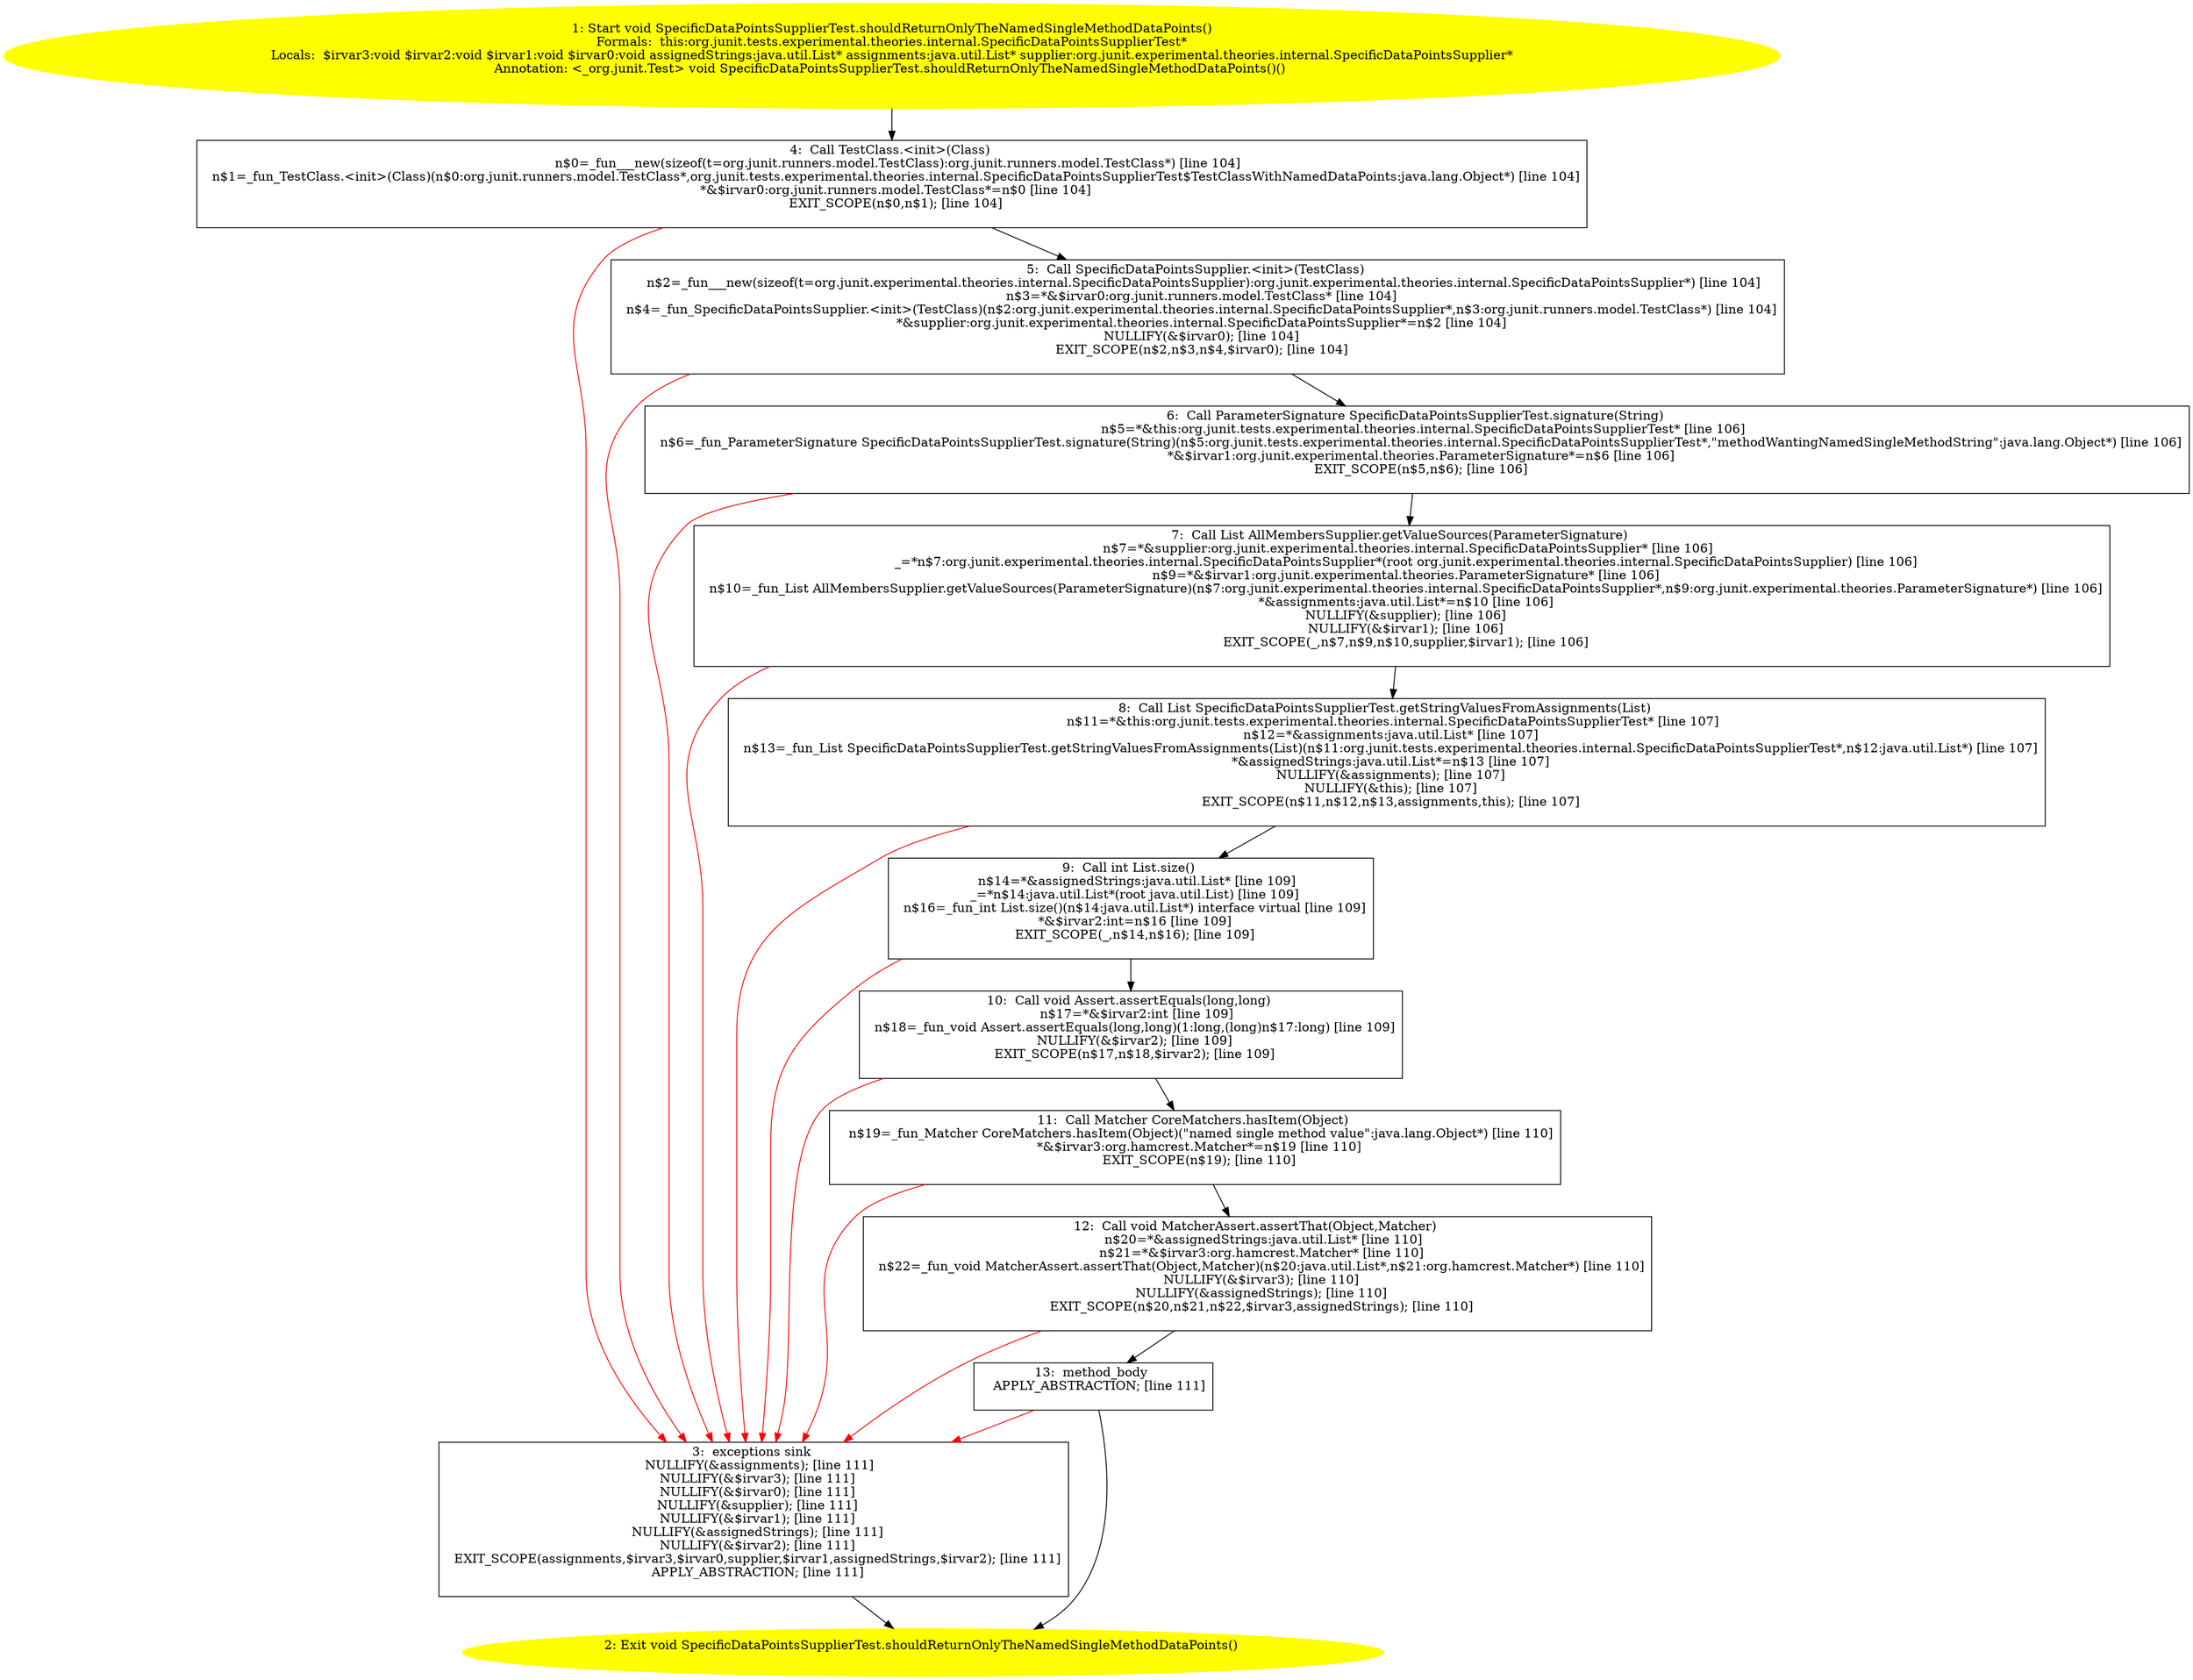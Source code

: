 /* @generated */
digraph cfg {
"org.junit.tests.experimental.theories.internal.SpecificDataPointsSupplierTest.shouldReturnOnlyTheNam.f7fde4fcbd826f648b851c2ea65b81ce_1" [label="1: Start void SpecificDataPointsSupplierTest.shouldReturnOnlyTheNamedSingleMethodDataPoints()\nFormals:  this:org.junit.tests.experimental.theories.internal.SpecificDataPointsSupplierTest*\nLocals:  $irvar3:void $irvar2:void $irvar1:void $irvar0:void assignedStrings:java.util.List* assignments:java.util.List* supplier:org.junit.experimental.theories.internal.SpecificDataPointsSupplier*\nAnnotation: <_org.junit.Test> void SpecificDataPointsSupplierTest.shouldReturnOnlyTheNamedSingleMethodDataPoints()() \n  " color=yellow style=filled]
	

	 "org.junit.tests.experimental.theories.internal.SpecificDataPointsSupplierTest.shouldReturnOnlyTheNam.f7fde4fcbd826f648b851c2ea65b81ce_1" -> "org.junit.tests.experimental.theories.internal.SpecificDataPointsSupplierTest.shouldReturnOnlyTheNam.f7fde4fcbd826f648b851c2ea65b81ce_4" ;
"org.junit.tests.experimental.theories.internal.SpecificDataPointsSupplierTest.shouldReturnOnlyTheNam.f7fde4fcbd826f648b851c2ea65b81ce_2" [label="2: Exit void SpecificDataPointsSupplierTest.shouldReturnOnlyTheNamedSingleMethodDataPoints() \n  " color=yellow style=filled]
	

"org.junit.tests.experimental.theories.internal.SpecificDataPointsSupplierTest.shouldReturnOnlyTheNam.f7fde4fcbd826f648b851c2ea65b81ce_3" [label="3:  exceptions sink \n   NULLIFY(&assignments); [line 111]\n  NULLIFY(&$irvar3); [line 111]\n  NULLIFY(&$irvar0); [line 111]\n  NULLIFY(&supplier); [line 111]\n  NULLIFY(&$irvar1); [line 111]\n  NULLIFY(&assignedStrings); [line 111]\n  NULLIFY(&$irvar2); [line 111]\n  EXIT_SCOPE(assignments,$irvar3,$irvar0,supplier,$irvar1,assignedStrings,$irvar2); [line 111]\n  APPLY_ABSTRACTION; [line 111]\n " shape="box"]
	

	 "org.junit.tests.experimental.theories.internal.SpecificDataPointsSupplierTest.shouldReturnOnlyTheNam.f7fde4fcbd826f648b851c2ea65b81ce_3" -> "org.junit.tests.experimental.theories.internal.SpecificDataPointsSupplierTest.shouldReturnOnlyTheNam.f7fde4fcbd826f648b851c2ea65b81ce_2" ;
"org.junit.tests.experimental.theories.internal.SpecificDataPointsSupplierTest.shouldReturnOnlyTheNam.f7fde4fcbd826f648b851c2ea65b81ce_4" [label="4:  Call TestClass.<init>(Class) \n   n$0=_fun___new(sizeof(t=org.junit.runners.model.TestClass):org.junit.runners.model.TestClass*) [line 104]\n  n$1=_fun_TestClass.<init>(Class)(n$0:org.junit.runners.model.TestClass*,org.junit.tests.experimental.theories.internal.SpecificDataPointsSupplierTest$TestClassWithNamedDataPoints:java.lang.Object*) [line 104]\n  *&$irvar0:org.junit.runners.model.TestClass*=n$0 [line 104]\n  EXIT_SCOPE(n$0,n$1); [line 104]\n " shape="box"]
	

	 "org.junit.tests.experimental.theories.internal.SpecificDataPointsSupplierTest.shouldReturnOnlyTheNam.f7fde4fcbd826f648b851c2ea65b81ce_4" -> "org.junit.tests.experimental.theories.internal.SpecificDataPointsSupplierTest.shouldReturnOnlyTheNam.f7fde4fcbd826f648b851c2ea65b81ce_5" ;
	 "org.junit.tests.experimental.theories.internal.SpecificDataPointsSupplierTest.shouldReturnOnlyTheNam.f7fde4fcbd826f648b851c2ea65b81ce_4" -> "org.junit.tests.experimental.theories.internal.SpecificDataPointsSupplierTest.shouldReturnOnlyTheNam.f7fde4fcbd826f648b851c2ea65b81ce_3" [color="red" ];
"org.junit.tests.experimental.theories.internal.SpecificDataPointsSupplierTest.shouldReturnOnlyTheNam.f7fde4fcbd826f648b851c2ea65b81ce_5" [label="5:  Call SpecificDataPointsSupplier.<init>(TestClass) \n   n$2=_fun___new(sizeof(t=org.junit.experimental.theories.internal.SpecificDataPointsSupplier):org.junit.experimental.theories.internal.SpecificDataPointsSupplier*) [line 104]\n  n$3=*&$irvar0:org.junit.runners.model.TestClass* [line 104]\n  n$4=_fun_SpecificDataPointsSupplier.<init>(TestClass)(n$2:org.junit.experimental.theories.internal.SpecificDataPointsSupplier*,n$3:org.junit.runners.model.TestClass*) [line 104]\n  *&supplier:org.junit.experimental.theories.internal.SpecificDataPointsSupplier*=n$2 [line 104]\n  NULLIFY(&$irvar0); [line 104]\n  EXIT_SCOPE(n$2,n$3,n$4,$irvar0); [line 104]\n " shape="box"]
	

	 "org.junit.tests.experimental.theories.internal.SpecificDataPointsSupplierTest.shouldReturnOnlyTheNam.f7fde4fcbd826f648b851c2ea65b81ce_5" -> "org.junit.tests.experimental.theories.internal.SpecificDataPointsSupplierTest.shouldReturnOnlyTheNam.f7fde4fcbd826f648b851c2ea65b81ce_6" ;
	 "org.junit.tests.experimental.theories.internal.SpecificDataPointsSupplierTest.shouldReturnOnlyTheNam.f7fde4fcbd826f648b851c2ea65b81ce_5" -> "org.junit.tests.experimental.theories.internal.SpecificDataPointsSupplierTest.shouldReturnOnlyTheNam.f7fde4fcbd826f648b851c2ea65b81ce_3" [color="red" ];
"org.junit.tests.experimental.theories.internal.SpecificDataPointsSupplierTest.shouldReturnOnlyTheNam.f7fde4fcbd826f648b851c2ea65b81ce_6" [label="6:  Call ParameterSignature SpecificDataPointsSupplierTest.signature(String) \n   n$5=*&this:org.junit.tests.experimental.theories.internal.SpecificDataPointsSupplierTest* [line 106]\n  n$6=_fun_ParameterSignature SpecificDataPointsSupplierTest.signature(String)(n$5:org.junit.tests.experimental.theories.internal.SpecificDataPointsSupplierTest*,\"methodWantingNamedSingleMethodString\":java.lang.Object*) [line 106]\n  *&$irvar1:org.junit.experimental.theories.ParameterSignature*=n$6 [line 106]\n  EXIT_SCOPE(n$5,n$6); [line 106]\n " shape="box"]
	

	 "org.junit.tests.experimental.theories.internal.SpecificDataPointsSupplierTest.shouldReturnOnlyTheNam.f7fde4fcbd826f648b851c2ea65b81ce_6" -> "org.junit.tests.experimental.theories.internal.SpecificDataPointsSupplierTest.shouldReturnOnlyTheNam.f7fde4fcbd826f648b851c2ea65b81ce_7" ;
	 "org.junit.tests.experimental.theories.internal.SpecificDataPointsSupplierTest.shouldReturnOnlyTheNam.f7fde4fcbd826f648b851c2ea65b81ce_6" -> "org.junit.tests.experimental.theories.internal.SpecificDataPointsSupplierTest.shouldReturnOnlyTheNam.f7fde4fcbd826f648b851c2ea65b81ce_3" [color="red" ];
"org.junit.tests.experimental.theories.internal.SpecificDataPointsSupplierTest.shouldReturnOnlyTheNam.f7fde4fcbd826f648b851c2ea65b81ce_7" [label="7:  Call List AllMembersSupplier.getValueSources(ParameterSignature) \n   n$7=*&supplier:org.junit.experimental.theories.internal.SpecificDataPointsSupplier* [line 106]\n  _=*n$7:org.junit.experimental.theories.internal.SpecificDataPointsSupplier*(root org.junit.experimental.theories.internal.SpecificDataPointsSupplier) [line 106]\n  n$9=*&$irvar1:org.junit.experimental.theories.ParameterSignature* [line 106]\n  n$10=_fun_List AllMembersSupplier.getValueSources(ParameterSignature)(n$7:org.junit.experimental.theories.internal.SpecificDataPointsSupplier*,n$9:org.junit.experimental.theories.ParameterSignature*) [line 106]\n  *&assignments:java.util.List*=n$10 [line 106]\n  NULLIFY(&supplier); [line 106]\n  NULLIFY(&$irvar1); [line 106]\n  EXIT_SCOPE(_,n$7,n$9,n$10,supplier,$irvar1); [line 106]\n " shape="box"]
	

	 "org.junit.tests.experimental.theories.internal.SpecificDataPointsSupplierTest.shouldReturnOnlyTheNam.f7fde4fcbd826f648b851c2ea65b81ce_7" -> "org.junit.tests.experimental.theories.internal.SpecificDataPointsSupplierTest.shouldReturnOnlyTheNam.f7fde4fcbd826f648b851c2ea65b81ce_8" ;
	 "org.junit.tests.experimental.theories.internal.SpecificDataPointsSupplierTest.shouldReturnOnlyTheNam.f7fde4fcbd826f648b851c2ea65b81ce_7" -> "org.junit.tests.experimental.theories.internal.SpecificDataPointsSupplierTest.shouldReturnOnlyTheNam.f7fde4fcbd826f648b851c2ea65b81ce_3" [color="red" ];
"org.junit.tests.experimental.theories.internal.SpecificDataPointsSupplierTest.shouldReturnOnlyTheNam.f7fde4fcbd826f648b851c2ea65b81ce_8" [label="8:  Call List SpecificDataPointsSupplierTest.getStringValuesFromAssignments(List) \n   n$11=*&this:org.junit.tests.experimental.theories.internal.SpecificDataPointsSupplierTest* [line 107]\n  n$12=*&assignments:java.util.List* [line 107]\n  n$13=_fun_List SpecificDataPointsSupplierTest.getStringValuesFromAssignments(List)(n$11:org.junit.tests.experimental.theories.internal.SpecificDataPointsSupplierTest*,n$12:java.util.List*) [line 107]\n  *&assignedStrings:java.util.List*=n$13 [line 107]\n  NULLIFY(&assignments); [line 107]\n  NULLIFY(&this); [line 107]\n  EXIT_SCOPE(n$11,n$12,n$13,assignments,this); [line 107]\n " shape="box"]
	

	 "org.junit.tests.experimental.theories.internal.SpecificDataPointsSupplierTest.shouldReturnOnlyTheNam.f7fde4fcbd826f648b851c2ea65b81ce_8" -> "org.junit.tests.experimental.theories.internal.SpecificDataPointsSupplierTest.shouldReturnOnlyTheNam.f7fde4fcbd826f648b851c2ea65b81ce_9" ;
	 "org.junit.tests.experimental.theories.internal.SpecificDataPointsSupplierTest.shouldReturnOnlyTheNam.f7fde4fcbd826f648b851c2ea65b81ce_8" -> "org.junit.tests.experimental.theories.internal.SpecificDataPointsSupplierTest.shouldReturnOnlyTheNam.f7fde4fcbd826f648b851c2ea65b81ce_3" [color="red" ];
"org.junit.tests.experimental.theories.internal.SpecificDataPointsSupplierTest.shouldReturnOnlyTheNam.f7fde4fcbd826f648b851c2ea65b81ce_9" [label="9:  Call int List.size() \n   n$14=*&assignedStrings:java.util.List* [line 109]\n  _=*n$14:java.util.List*(root java.util.List) [line 109]\n  n$16=_fun_int List.size()(n$14:java.util.List*) interface virtual [line 109]\n  *&$irvar2:int=n$16 [line 109]\n  EXIT_SCOPE(_,n$14,n$16); [line 109]\n " shape="box"]
	

	 "org.junit.tests.experimental.theories.internal.SpecificDataPointsSupplierTest.shouldReturnOnlyTheNam.f7fde4fcbd826f648b851c2ea65b81ce_9" -> "org.junit.tests.experimental.theories.internal.SpecificDataPointsSupplierTest.shouldReturnOnlyTheNam.f7fde4fcbd826f648b851c2ea65b81ce_10" ;
	 "org.junit.tests.experimental.theories.internal.SpecificDataPointsSupplierTest.shouldReturnOnlyTheNam.f7fde4fcbd826f648b851c2ea65b81ce_9" -> "org.junit.tests.experimental.theories.internal.SpecificDataPointsSupplierTest.shouldReturnOnlyTheNam.f7fde4fcbd826f648b851c2ea65b81ce_3" [color="red" ];
"org.junit.tests.experimental.theories.internal.SpecificDataPointsSupplierTest.shouldReturnOnlyTheNam.f7fde4fcbd826f648b851c2ea65b81ce_10" [label="10:  Call void Assert.assertEquals(long,long) \n   n$17=*&$irvar2:int [line 109]\n  n$18=_fun_void Assert.assertEquals(long,long)(1:long,(long)n$17:long) [line 109]\n  NULLIFY(&$irvar2); [line 109]\n  EXIT_SCOPE(n$17,n$18,$irvar2); [line 109]\n " shape="box"]
	

	 "org.junit.tests.experimental.theories.internal.SpecificDataPointsSupplierTest.shouldReturnOnlyTheNam.f7fde4fcbd826f648b851c2ea65b81ce_10" -> "org.junit.tests.experimental.theories.internal.SpecificDataPointsSupplierTest.shouldReturnOnlyTheNam.f7fde4fcbd826f648b851c2ea65b81ce_11" ;
	 "org.junit.tests.experimental.theories.internal.SpecificDataPointsSupplierTest.shouldReturnOnlyTheNam.f7fde4fcbd826f648b851c2ea65b81ce_10" -> "org.junit.tests.experimental.theories.internal.SpecificDataPointsSupplierTest.shouldReturnOnlyTheNam.f7fde4fcbd826f648b851c2ea65b81ce_3" [color="red" ];
"org.junit.tests.experimental.theories.internal.SpecificDataPointsSupplierTest.shouldReturnOnlyTheNam.f7fde4fcbd826f648b851c2ea65b81ce_11" [label="11:  Call Matcher CoreMatchers.hasItem(Object) \n   n$19=_fun_Matcher CoreMatchers.hasItem(Object)(\"named single method value\":java.lang.Object*) [line 110]\n  *&$irvar3:org.hamcrest.Matcher*=n$19 [line 110]\n  EXIT_SCOPE(n$19); [line 110]\n " shape="box"]
	

	 "org.junit.tests.experimental.theories.internal.SpecificDataPointsSupplierTest.shouldReturnOnlyTheNam.f7fde4fcbd826f648b851c2ea65b81ce_11" -> "org.junit.tests.experimental.theories.internal.SpecificDataPointsSupplierTest.shouldReturnOnlyTheNam.f7fde4fcbd826f648b851c2ea65b81ce_12" ;
	 "org.junit.tests.experimental.theories.internal.SpecificDataPointsSupplierTest.shouldReturnOnlyTheNam.f7fde4fcbd826f648b851c2ea65b81ce_11" -> "org.junit.tests.experimental.theories.internal.SpecificDataPointsSupplierTest.shouldReturnOnlyTheNam.f7fde4fcbd826f648b851c2ea65b81ce_3" [color="red" ];
"org.junit.tests.experimental.theories.internal.SpecificDataPointsSupplierTest.shouldReturnOnlyTheNam.f7fde4fcbd826f648b851c2ea65b81ce_12" [label="12:  Call void MatcherAssert.assertThat(Object,Matcher) \n   n$20=*&assignedStrings:java.util.List* [line 110]\n  n$21=*&$irvar3:org.hamcrest.Matcher* [line 110]\n  n$22=_fun_void MatcherAssert.assertThat(Object,Matcher)(n$20:java.util.List*,n$21:org.hamcrest.Matcher*) [line 110]\n  NULLIFY(&$irvar3); [line 110]\n  NULLIFY(&assignedStrings); [line 110]\n  EXIT_SCOPE(n$20,n$21,n$22,$irvar3,assignedStrings); [line 110]\n " shape="box"]
	

	 "org.junit.tests.experimental.theories.internal.SpecificDataPointsSupplierTest.shouldReturnOnlyTheNam.f7fde4fcbd826f648b851c2ea65b81ce_12" -> "org.junit.tests.experimental.theories.internal.SpecificDataPointsSupplierTest.shouldReturnOnlyTheNam.f7fde4fcbd826f648b851c2ea65b81ce_13" ;
	 "org.junit.tests.experimental.theories.internal.SpecificDataPointsSupplierTest.shouldReturnOnlyTheNam.f7fde4fcbd826f648b851c2ea65b81ce_12" -> "org.junit.tests.experimental.theories.internal.SpecificDataPointsSupplierTest.shouldReturnOnlyTheNam.f7fde4fcbd826f648b851c2ea65b81ce_3" [color="red" ];
"org.junit.tests.experimental.theories.internal.SpecificDataPointsSupplierTest.shouldReturnOnlyTheNam.f7fde4fcbd826f648b851c2ea65b81ce_13" [label="13:  method_body \n   APPLY_ABSTRACTION; [line 111]\n " shape="box"]
	

	 "org.junit.tests.experimental.theories.internal.SpecificDataPointsSupplierTest.shouldReturnOnlyTheNam.f7fde4fcbd826f648b851c2ea65b81ce_13" -> "org.junit.tests.experimental.theories.internal.SpecificDataPointsSupplierTest.shouldReturnOnlyTheNam.f7fde4fcbd826f648b851c2ea65b81ce_2" ;
	 "org.junit.tests.experimental.theories.internal.SpecificDataPointsSupplierTest.shouldReturnOnlyTheNam.f7fde4fcbd826f648b851c2ea65b81ce_13" -> "org.junit.tests.experimental.theories.internal.SpecificDataPointsSupplierTest.shouldReturnOnlyTheNam.f7fde4fcbd826f648b851c2ea65b81ce_3" [color="red" ];
}
